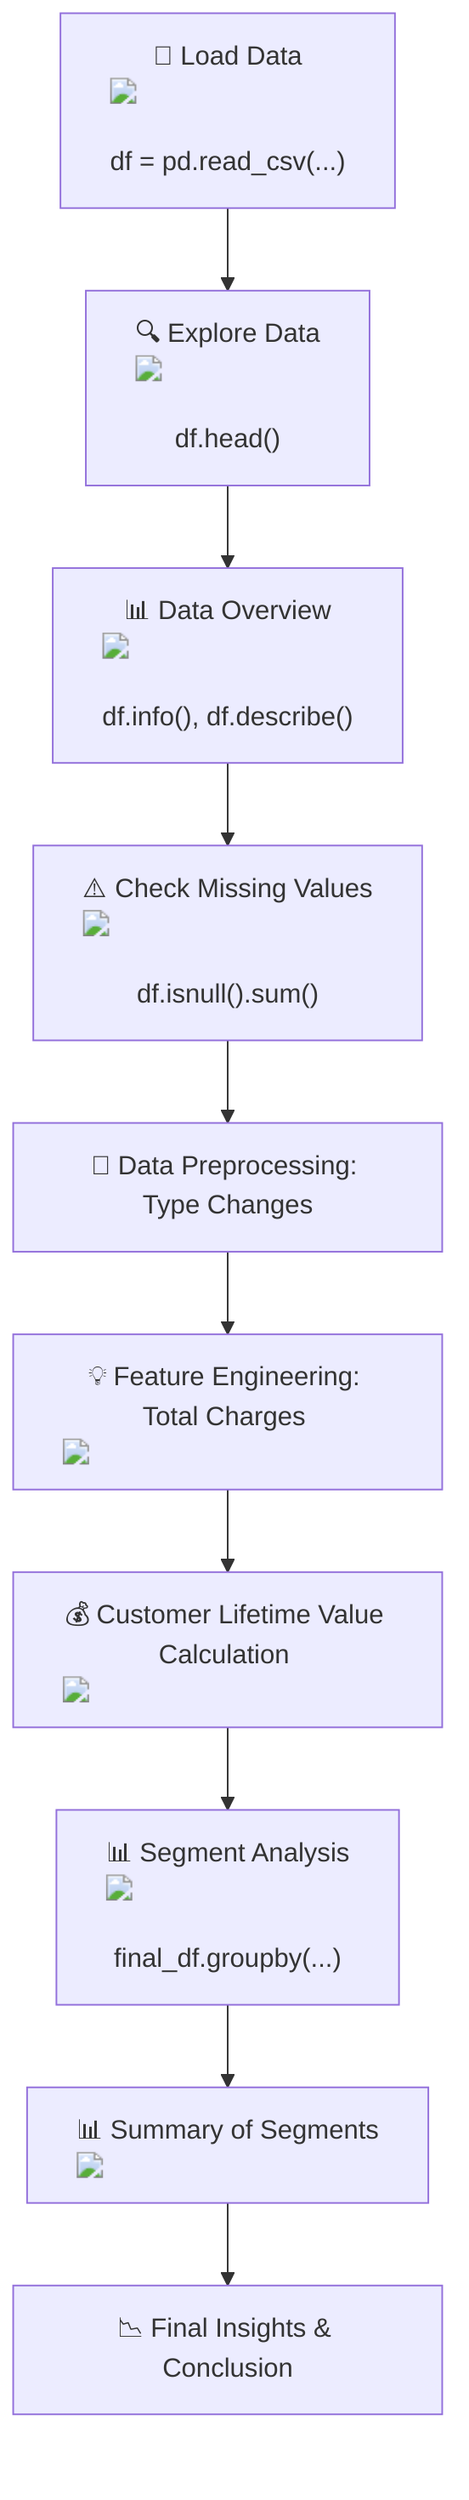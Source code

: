 graph TD;
    A["📁 Load Data <img src='file.svg'/> <br/> df = pd.read_csv(...)"] --> B["🔍 Explore Data <img src='table.svg'/> <br/> df.head()"];
    B --> C["📊 Data Overview <img src='table.svg'/> <br/> df.info(), df.describe()"];
    C --> D["⚠️ Check Missing Values <img src='table.svg'/> <br/> df.isnull().sum()"];
    D --> E["🔄 Data Preprocessing: Type Changes"];
    E --> F["💡 Feature Engineering: Total Charges <img src='column_split.svg'/>"];
    F --> G["💰 Customer Lifetime Value Calculation <img src='brain.svg'/>"];
    G --> H["📊 Segment Analysis <img src='table.svg'/> <br/> final_df.groupby(...)"];
    H --> I["📊 Summary of Segments <img src='table.svg'/>"];
    I --> J["📉 Final Insights & Conclusion"];